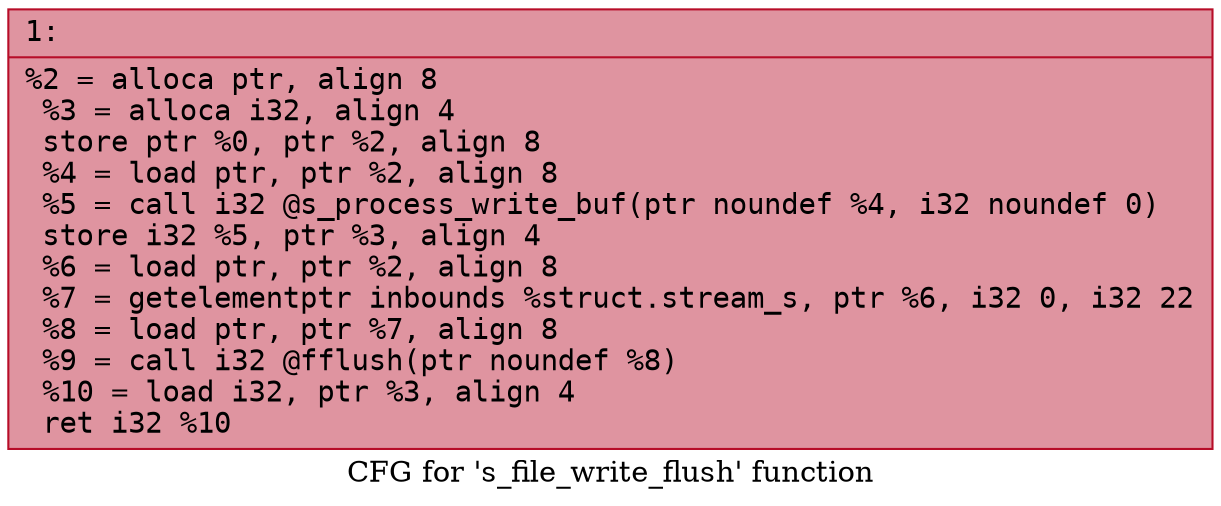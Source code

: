 digraph "CFG for 's_file_write_flush' function" {
	label="CFG for 's_file_write_flush' function";

	Node0x6000009a76b0 [shape=record,color="#b70d28ff", style=filled, fillcolor="#b70d2870" fontname="Courier",label="{1:\l|  %2 = alloca ptr, align 8\l  %3 = alloca i32, align 4\l  store ptr %0, ptr %2, align 8\l  %4 = load ptr, ptr %2, align 8\l  %5 = call i32 @s_process_write_buf(ptr noundef %4, i32 noundef 0)\l  store i32 %5, ptr %3, align 4\l  %6 = load ptr, ptr %2, align 8\l  %7 = getelementptr inbounds %struct.stream_s, ptr %6, i32 0, i32 22\l  %8 = load ptr, ptr %7, align 8\l  %9 = call i32 @fflush(ptr noundef %8)\l  %10 = load i32, ptr %3, align 4\l  ret i32 %10\l}"];
}
